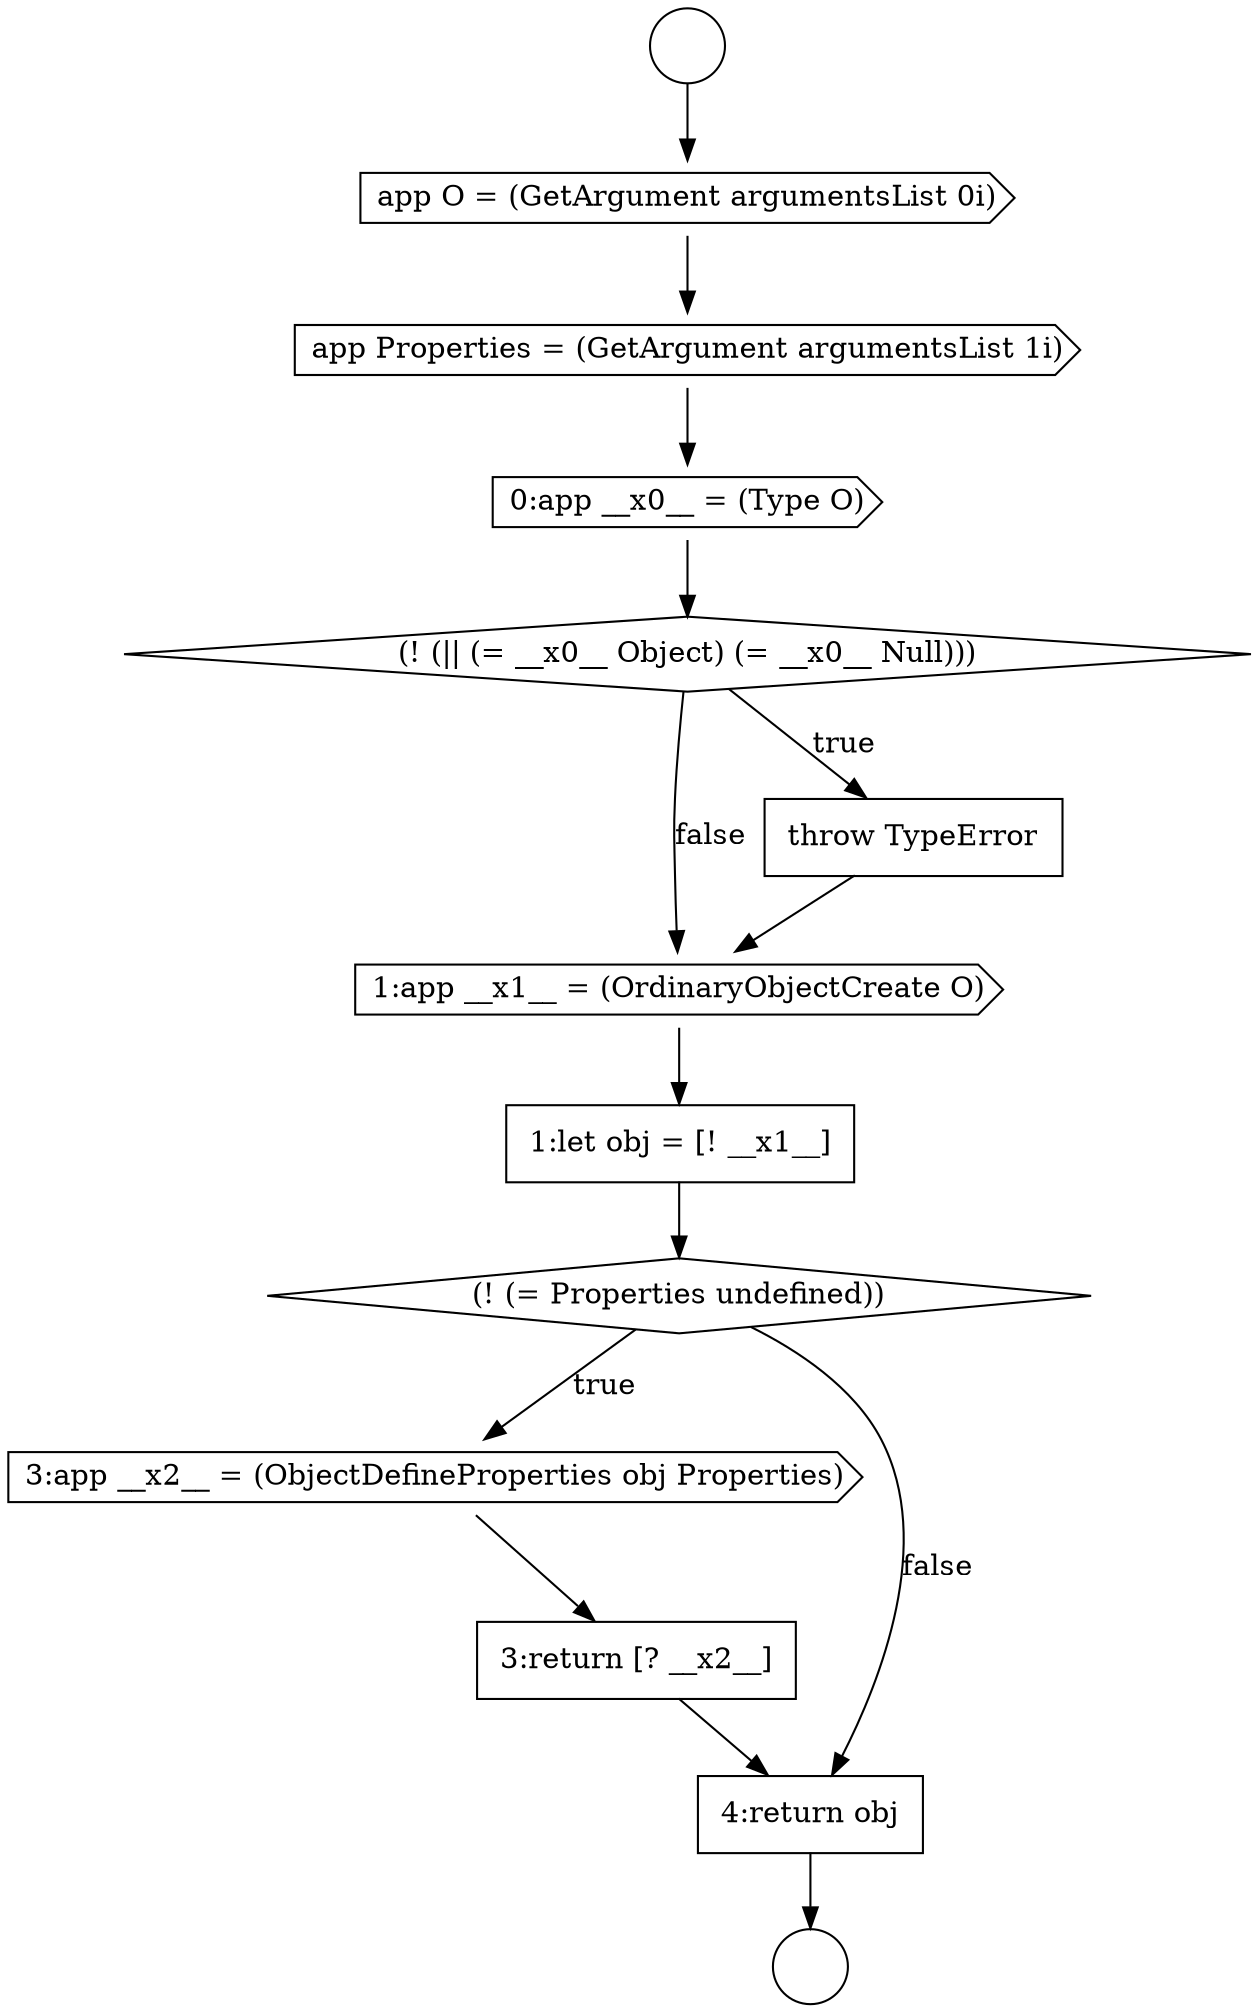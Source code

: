 digraph {
  node11922 [shape=cds, label=<<font color="black">1:app __x1__ = (OrdinaryObjectCreate O)</font>> color="black" fillcolor="white" style=filled]
  node11917 [shape=cds, label=<<font color="black">app O = (GetArgument argumentsList 0i)</font>> color="black" fillcolor="white" style=filled]
  node11926 [shape=none, margin=0, label=<<font color="black">
    <table border="0" cellborder="1" cellspacing="0" cellpadding="10">
      <tr><td align="left">3:return [? __x2__]</td></tr>
    </table>
  </font>> color="black" fillcolor="white" style=filled]
  node11923 [shape=none, margin=0, label=<<font color="black">
    <table border="0" cellborder="1" cellspacing="0" cellpadding="10">
      <tr><td align="left">1:let obj = [! __x1__]</td></tr>
    </table>
  </font>> color="black" fillcolor="white" style=filled]
  node11920 [shape=diamond, label=<<font color="black">(! (|| (= __x0__ Object) (= __x0__ Null)))</font>> color="black" fillcolor="white" style=filled]
  node11915 [shape=circle label=" " color="black" fillcolor="white" style=filled]
  node11921 [shape=none, margin=0, label=<<font color="black">
    <table border="0" cellborder="1" cellspacing="0" cellpadding="10">
      <tr><td align="left">throw TypeError</td></tr>
    </table>
  </font>> color="black" fillcolor="white" style=filled]
  node11918 [shape=cds, label=<<font color="black">app Properties = (GetArgument argumentsList 1i)</font>> color="black" fillcolor="white" style=filled]
  node11925 [shape=cds, label=<<font color="black">3:app __x2__ = (ObjectDefineProperties obj Properties)</font>> color="black" fillcolor="white" style=filled]
  node11927 [shape=none, margin=0, label=<<font color="black">
    <table border="0" cellborder="1" cellspacing="0" cellpadding="10">
      <tr><td align="left">4:return obj</td></tr>
    </table>
  </font>> color="black" fillcolor="white" style=filled]
  node11916 [shape=circle label=" " color="black" fillcolor="white" style=filled]
  node11919 [shape=cds, label=<<font color="black">0:app __x0__ = (Type O)</font>> color="black" fillcolor="white" style=filled]
  node11924 [shape=diamond, label=<<font color="black">(! (= Properties undefined))</font>> color="black" fillcolor="white" style=filled]
  node11925 -> node11926 [ color="black"]
  node11926 -> node11927 [ color="black"]
  node11920 -> node11921 [label=<<font color="black">true</font>> color="black"]
  node11920 -> node11922 [label=<<font color="black">false</font>> color="black"]
  node11918 -> node11919 [ color="black"]
  node11924 -> node11925 [label=<<font color="black">true</font>> color="black"]
  node11924 -> node11927 [label=<<font color="black">false</font>> color="black"]
  node11919 -> node11920 [ color="black"]
  node11923 -> node11924 [ color="black"]
  node11922 -> node11923 [ color="black"]
  node11921 -> node11922 [ color="black"]
  node11917 -> node11918 [ color="black"]
  node11915 -> node11917 [ color="black"]
  node11927 -> node11916 [ color="black"]
}
